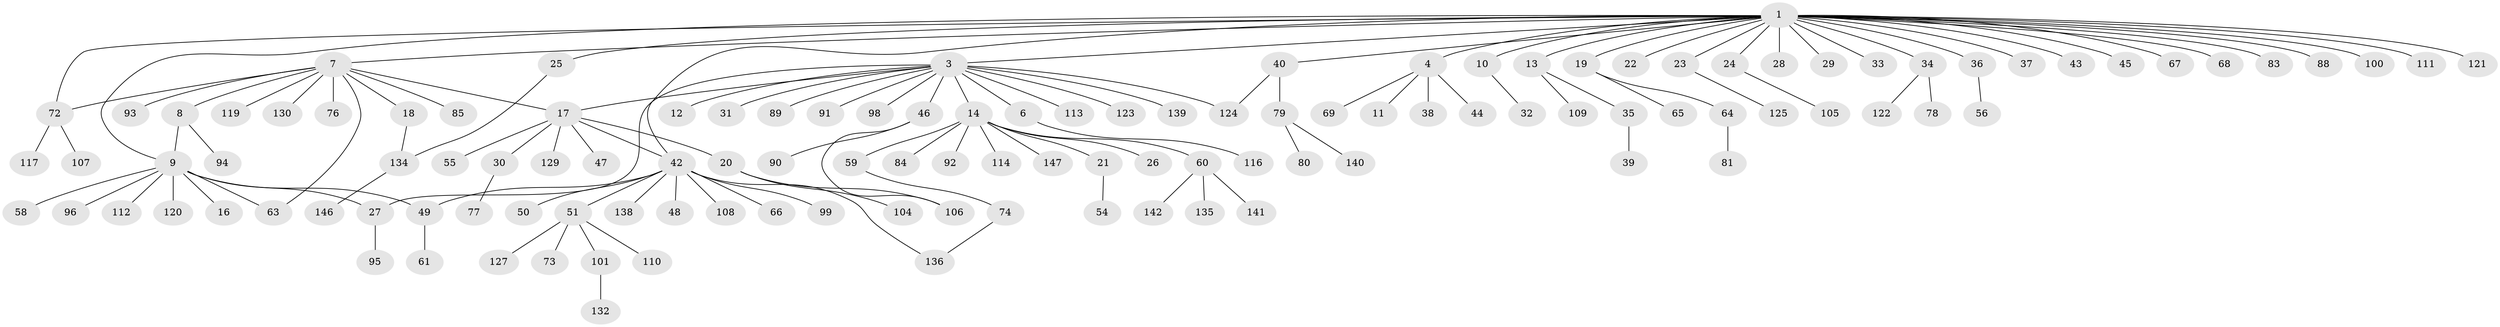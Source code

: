 // Generated by graph-tools (version 1.1) at 2025/23/03/03/25 07:23:49]
// undirected, 120 vertices, 130 edges
graph export_dot {
graph [start="1"]
  node [color=gray90,style=filled];
  1 [super="+2"];
  3 [super="+5"];
  4 [super="+144"];
  6;
  7 [super="+53"];
  8;
  9 [super="+41"];
  10 [super="+86"];
  11 [super="+52"];
  12 [super="+128"];
  13;
  14 [super="+15"];
  16;
  17 [super="+82"];
  18;
  19 [super="+62"];
  20;
  21 [super="+87"];
  22;
  23 [super="+71"];
  24;
  25;
  26 [super="+137"];
  27 [super="+57"];
  28;
  29;
  30;
  31;
  32;
  33;
  34 [super="+102"];
  35 [super="+103"];
  36;
  37;
  38;
  39;
  40;
  42 [super="+70"];
  43;
  44;
  45;
  46;
  47;
  48;
  49;
  50;
  51 [super="+118"];
  54;
  55;
  56;
  58;
  59;
  60 [super="+126"];
  61;
  63;
  64;
  65;
  66;
  67;
  68;
  69;
  72 [super="+115"];
  73;
  74 [super="+75"];
  76;
  77 [super="+97"];
  78;
  79 [super="+143"];
  80;
  81 [super="+131"];
  83;
  84;
  85;
  88;
  89;
  90;
  91 [super="+145"];
  92;
  93;
  94;
  95;
  96;
  98;
  99;
  100;
  101;
  104;
  105;
  106;
  107;
  108;
  109;
  110;
  111;
  112;
  113;
  114;
  116 [super="+133"];
  117;
  119;
  120;
  121;
  122;
  123;
  124;
  125;
  127;
  129;
  130;
  132;
  134;
  135;
  136;
  138;
  139;
  140;
  141;
  142;
  146;
  147;
  1 -- 3;
  1 -- 10;
  1 -- 19;
  1 -- 23;
  1 -- 24;
  1 -- 28;
  1 -- 29;
  1 -- 33;
  1 -- 34;
  1 -- 36;
  1 -- 37;
  1 -- 40;
  1 -- 67;
  1 -- 83;
  1 -- 111;
  1 -- 121;
  1 -- 4;
  1 -- 68;
  1 -- 100;
  1 -- 7;
  1 -- 72;
  1 -- 42;
  1 -- 43;
  1 -- 13;
  1 -- 45;
  1 -- 22;
  1 -- 88;
  1 -- 25;
  1 -- 9;
  3 -- 6;
  3 -- 12;
  3 -- 14 [weight=2];
  3 -- 31;
  3 -- 46;
  3 -- 89;
  3 -- 91;
  3 -- 113;
  3 -- 123;
  3 -- 124;
  3 -- 139;
  3 -- 17;
  3 -- 98;
  3 -- 27;
  4 -- 11;
  4 -- 38;
  4 -- 44;
  4 -- 69;
  6 -- 116;
  7 -- 8;
  7 -- 17;
  7 -- 18;
  7 -- 63;
  7 -- 72;
  7 -- 76;
  7 -- 85;
  7 -- 93;
  7 -- 119;
  7 -- 130;
  8 -- 9;
  8 -- 94;
  9 -- 16;
  9 -- 27;
  9 -- 49;
  9 -- 63;
  9 -- 112;
  9 -- 96;
  9 -- 120;
  9 -- 58;
  10 -- 32;
  13 -- 35;
  13 -- 109;
  14 -- 21;
  14 -- 59;
  14 -- 60;
  14 -- 92;
  14 -- 114;
  14 -- 147;
  14 -- 84;
  14 -- 26 [weight=2];
  17 -- 20;
  17 -- 30;
  17 -- 42;
  17 -- 47;
  17 -- 55;
  17 -- 129;
  18 -- 134;
  19 -- 64;
  19 -- 65;
  20 -- 104;
  20 -- 106;
  21 -- 54;
  23 -- 125;
  24 -- 105;
  25 -- 134;
  27 -- 95;
  30 -- 77;
  34 -- 78;
  34 -- 122;
  35 -- 39;
  36 -- 56;
  40 -- 79;
  40 -- 124;
  42 -- 48;
  42 -- 49;
  42 -- 50;
  42 -- 51;
  42 -- 66;
  42 -- 99;
  42 -- 108;
  42 -- 136;
  42 -- 138;
  46 -- 90;
  46 -- 106;
  49 -- 61;
  51 -- 73;
  51 -- 101;
  51 -- 110;
  51 -- 127;
  59 -- 74;
  60 -- 135;
  60 -- 141;
  60 -- 142;
  64 -- 81;
  72 -- 107;
  72 -- 117;
  74 -- 136;
  79 -- 80;
  79 -- 140;
  101 -- 132;
  134 -- 146;
}
